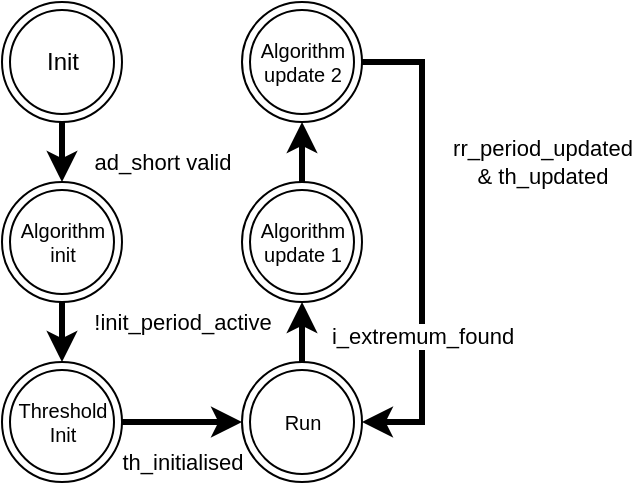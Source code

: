 <mxfile version="14.5.1" type="device"><diagram id="YXAIdQh22cn0ypTbMpsr" name="Page-1"><mxGraphModel dx="678" dy="470" grid="1" gridSize="10" guides="1" tooltips="1" connect="1" arrows="1" fold="1" page="1" pageScale="1" pageWidth="1169" pageHeight="827" math="0" shadow="0"><root><mxCell id="0"/><mxCell id="1" parent="0"/><mxCell id="ul6lCoCTkDf4-Ab4EnK3-1" value="ad_short valid" style="edgeStyle=orthogonalEdgeStyle;rounded=0;orthogonalLoop=1;jettySize=auto;html=1;exitX=0.5;exitY=1;exitDx=0;exitDy=0;strokeColor=#000000;strokeWidth=3;" parent="1" source="HNHQt23FD9ma0YU1yUpo-1" target="HNHQt23FD9ma0YU1yUpo-5" edge="1"><mxGeometry x="0.6" y="50" relative="1" as="geometry"><mxPoint as="offset"/></mxGeometry></mxCell><mxCell id="HNHQt23FD9ma0YU1yUpo-1" value="Init" style="ellipse;shape=doubleEllipse;html=1;dashed=0;whitespace=wrap;aspect=fixed;" parent="1" vertex="1"><mxGeometry x="490" y="170" width="60" height="60" as="geometry"/></mxCell><mxCell id="610xWfQiFyubg0RFQDck-6" value="th_initialised" style="edgeStyle=none;rounded=0;orthogonalLoop=1;jettySize=auto;html=1;exitX=1;exitY=0.5;exitDx=0;exitDy=0;entryX=0;entryY=0.5;entryDx=0;entryDy=0;endArrow=classic;endFill=1;strokeColor=#000000;strokeWidth=3;" edge="1" parent="1" source="HNHQt23FD9ma0YU1yUpo-2" target="HNHQt23FD9ma0YU1yUpo-4"><mxGeometry y="-20" relative="1" as="geometry"><mxPoint as="offset"/></mxGeometry></mxCell><mxCell id="HNHQt23FD9ma0YU1yUpo-2" value="Threshold&lt;br style=&quot;font-size: 10px;&quot;&gt;Init" style="ellipse;shape=doubleEllipse;html=1;dashed=0;whitespace=wrap;aspect=fixed;fontSize=10;" parent="1" vertex="1"><mxGeometry x="490" y="350" width="60" height="60" as="geometry"/></mxCell><mxCell id="610xWfQiFyubg0RFQDck-10" style="edgeStyle=none;rounded=0;orthogonalLoop=1;jettySize=auto;html=1;exitX=1;exitY=0.5;exitDx=0;exitDy=0;endArrow=classic;endFill=1;strokeColor=#000000;strokeWidth=3;entryX=1;entryY=0.5;entryDx=0;entryDy=0;" edge="1" parent="1" source="HNHQt23FD9ma0YU1yUpo-3" target="HNHQt23FD9ma0YU1yUpo-4"><mxGeometry relative="1" as="geometry"><mxPoint x="700" y="380" as="targetPoint"/><Array as="points"><mxPoint x="700" y="200"/><mxPoint x="700" y="380"/></Array></mxGeometry></mxCell><mxCell id="610xWfQiFyubg0RFQDck-11" value="rr_period_updated &lt;br&gt;&amp;amp; th_updated" style="edgeLabel;html=1;align=center;verticalAlign=middle;resizable=0;points=[];" vertex="1" connectable="0" parent="610xWfQiFyubg0RFQDck-10"><mxGeometry x="-0.25" y="2" relative="1" as="geometry"><mxPoint x="58" y="-10" as="offset"/></mxGeometry></mxCell><mxCell id="HNHQt23FD9ma0YU1yUpo-3" value="Algorithm&lt;br&gt;update 2" style="ellipse;shape=doubleEllipse;html=1;dashed=0;whitespace=wrap;aspect=fixed;fontSize=10;" parent="1" vertex="1"><mxGeometry x="610" y="170" width="60" height="60" as="geometry"/></mxCell><mxCell id="610xWfQiFyubg0RFQDck-7" style="edgeStyle=none;rounded=0;orthogonalLoop=1;jettySize=auto;html=1;exitX=0.5;exitY=0;exitDx=0;exitDy=0;entryX=0.5;entryY=1;entryDx=0;entryDy=0;endArrow=classic;endFill=1;strokeColor=#000000;strokeWidth=3;" edge="1" parent="1" source="HNHQt23FD9ma0YU1yUpo-4" target="610xWfQiFyubg0RFQDck-1"><mxGeometry relative="1" as="geometry"/></mxCell><mxCell id="610xWfQiFyubg0RFQDck-8" value="i_extremum_found" style="edgeLabel;html=1;align=center;verticalAlign=middle;resizable=0;points=[];" vertex="1" connectable="0" parent="610xWfQiFyubg0RFQDck-7"><mxGeometry x="-0.133" y="1" relative="1" as="geometry"><mxPoint x="61" as="offset"/></mxGeometry></mxCell><mxCell id="HNHQt23FD9ma0YU1yUpo-4" value="Run" style="ellipse;shape=doubleEllipse;html=1;dashed=0;whitespace=wrap;aspect=fixed;fontSize=10;" parent="1" vertex="1"><mxGeometry x="610" y="350" width="60" height="60" as="geometry"/></mxCell><mxCell id="610xWfQiFyubg0RFQDck-4" style="edgeStyle=none;rounded=0;orthogonalLoop=1;jettySize=auto;html=1;entryX=0.5;entryY=0;entryDx=0;entryDy=0;endArrow=classic;endFill=1;strokeColor=#000000;strokeWidth=3;" edge="1" parent="1" source="HNHQt23FD9ma0YU1yUpo-5" target="HNHQt23FD9ma0YU1yUpo-2"><mxGeometry relative="1" as="geometry"/></mxCell><mxCell id="610xWfQiFyubg0RFQDck-5" value="!init_period_active" style="edgeLabel;html=1;align=center;verticalAlign=middle;resizable=0;points=[];" vertex="1" connectable="0" parent="610xWfQiFyubg0RFQDck-4"><mxGeometry x="-0.267" y="1" relative="1" as="geometry"><mxPoint x="59" y="-0.8" as="offset"/></mxGeometry></mxCell><mxCell id="HNHQt23FD9ma0YU1yUpo-5" value="Algorithm&lt;br&gt;init" style="ellipse;shape=doubleEllipse;html=1;dashed=0;whitespace=wrap;aspect=fixed;fontSize=10;" parent="1" vertex="1"><mxGeometry x="490" y="260" width="60" height="60" as="geometry"/></mxCell><mxCell id="610xWfQiFyubg0RFQDck-9" style="edgeStyle=none;rounded=0;orthogonalLoop=1;jettySize=auto;html=1;exitX=0.5;exitY=0;exitDx=0;exitDy=0;entryX=0.5;entryY=1;entryDx=0;entryDy=0;endArrow=classic;endFill=1;strokeColor=#000000;strokeWidth=3;" edge="1" parent="1" source="610xWfQiFyubg0RFQDck-1" target="HNHQt23FD9ma0YU1yUpo-3"><mxGeometry relative="1" as="geometry"/></mxCell><mxCell id="610xWfQiFyubg0RFQDck-1" value="Algorithm&lt;br&gt;update 1" style="ellipse;shape=doubleEllipse;html=1;dashed=0;whitespace=wrap;aspect=fixed;fontSize=10;" vertex="1" parent="1"><mxGeometry x="610" y="260" width="60" height="60" as="geometry"/></mxCell></root></mxGraphModel></diagram></mxfile>